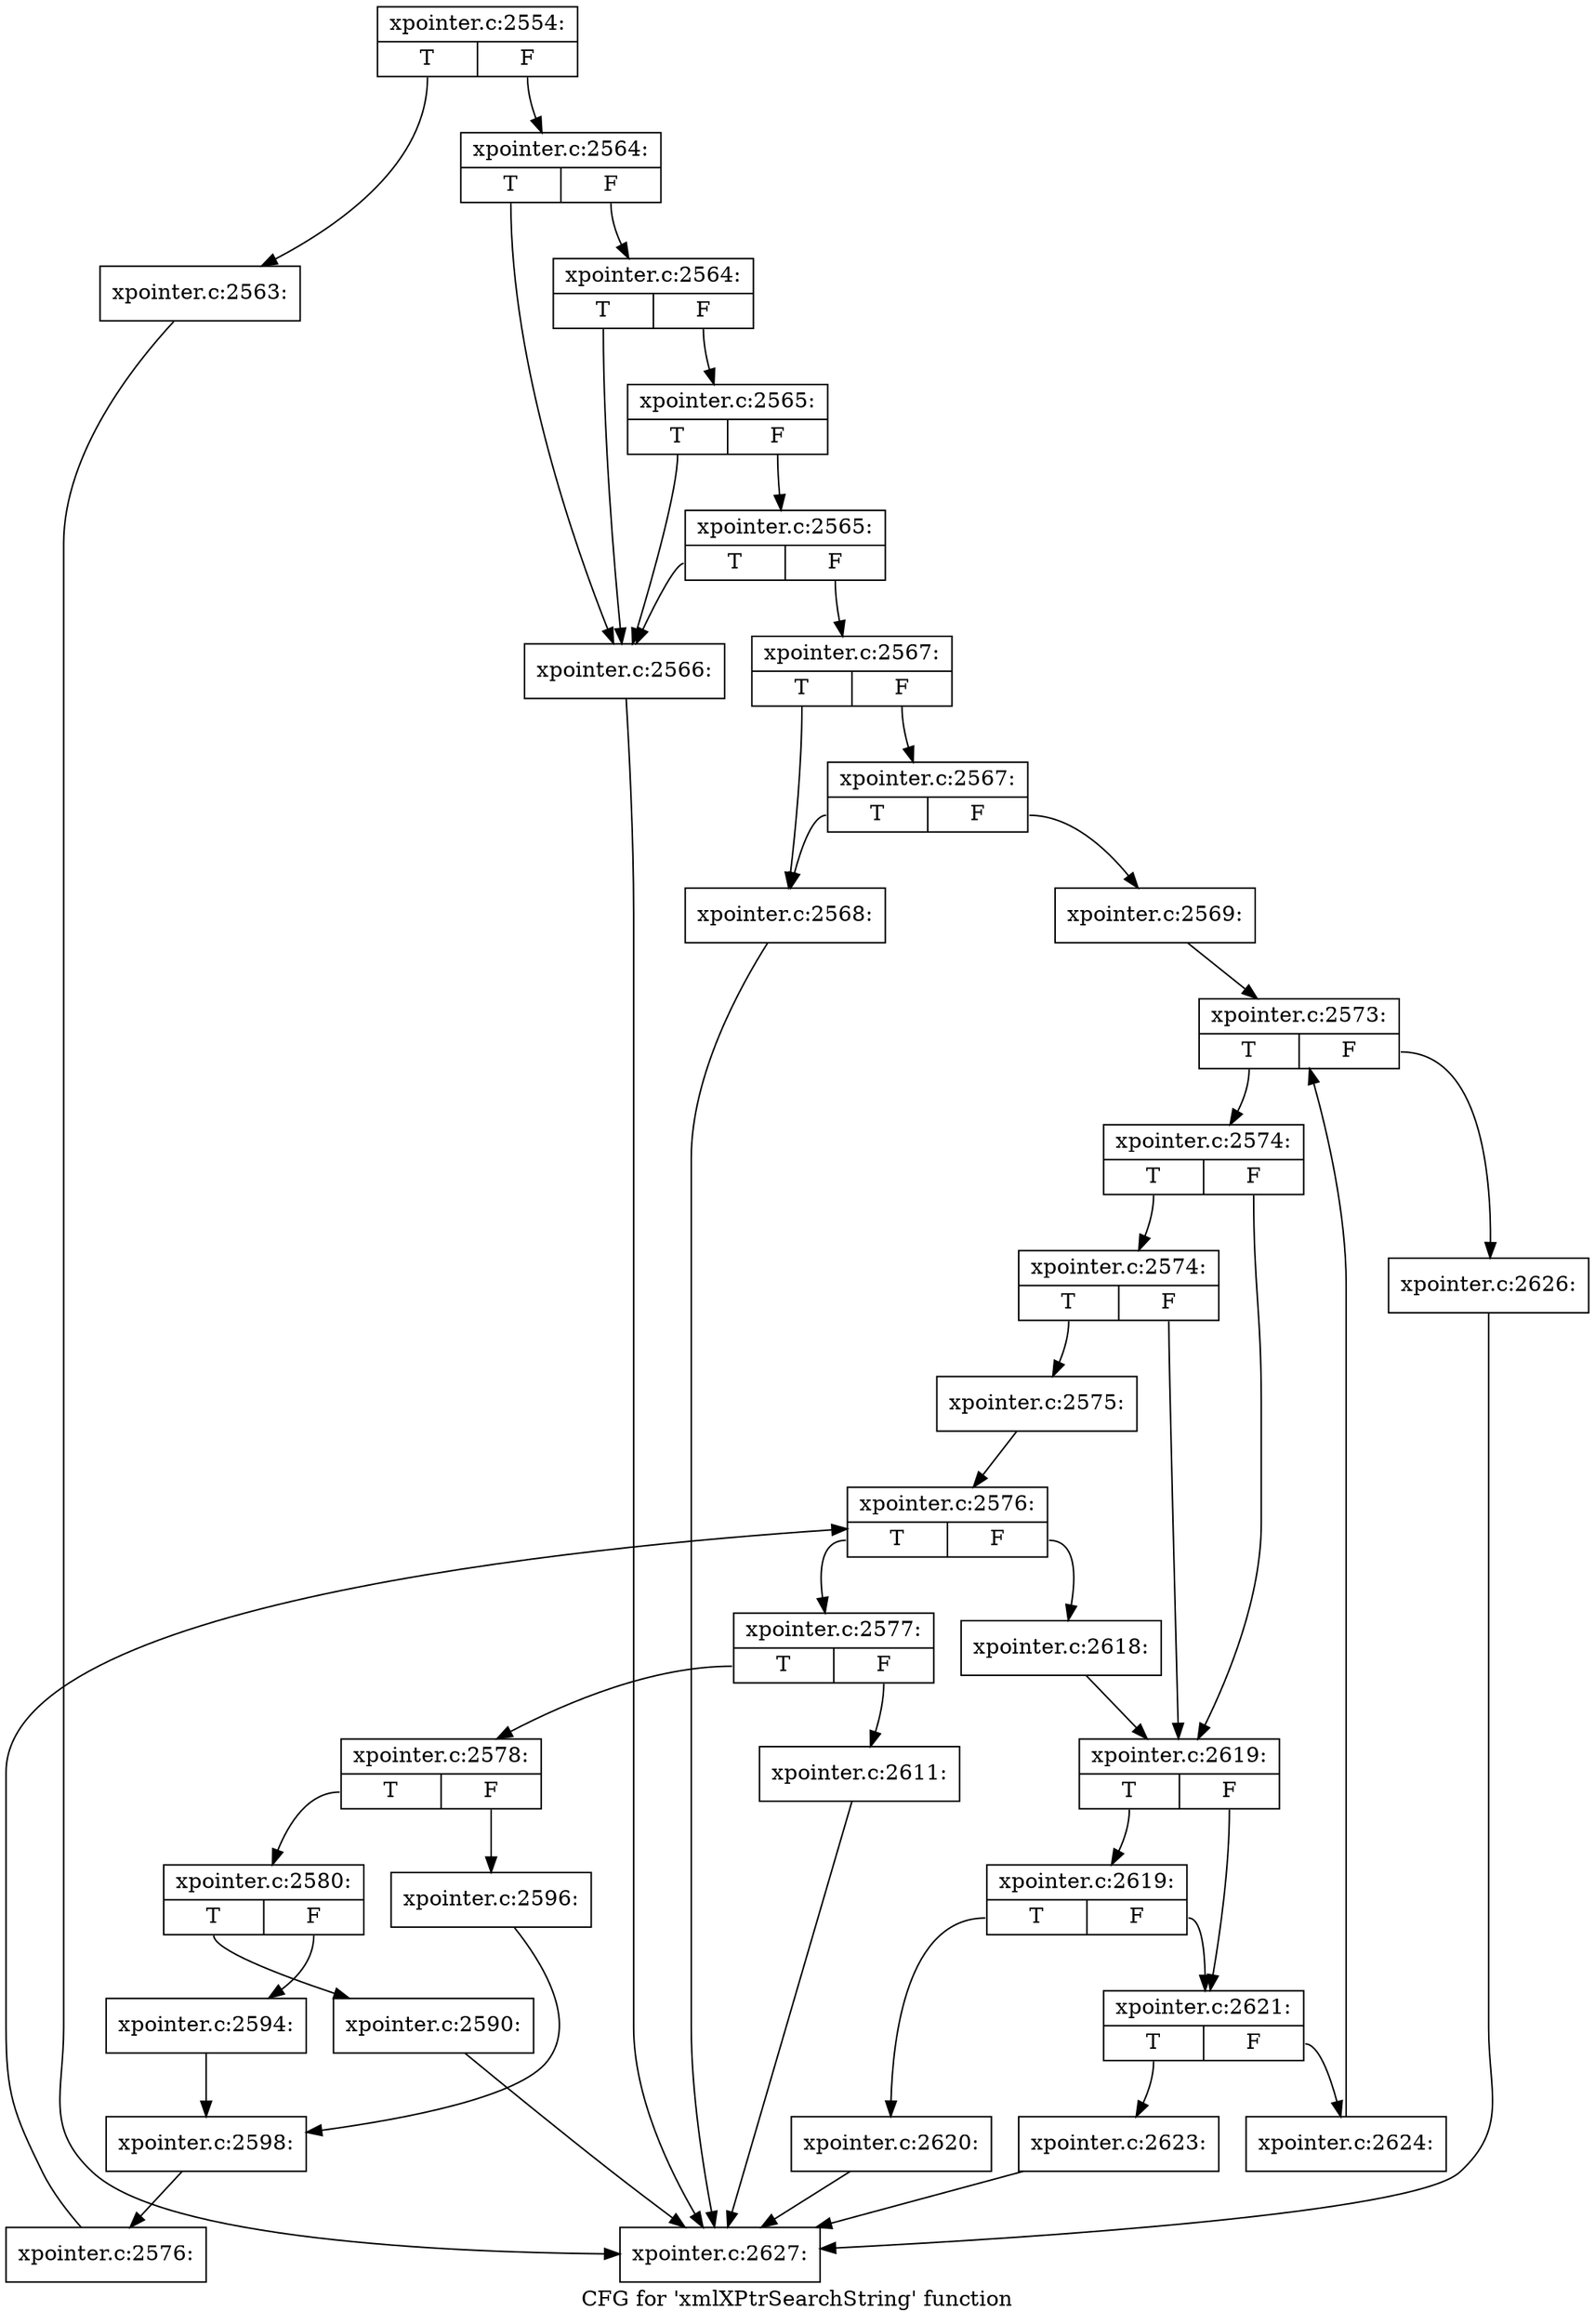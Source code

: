 digraph "CFG for 'xmlXPtrSearchString' function" {
	label="CFG for 'xmlXPtrSearchString' function";

	Node0x529bf50 [shape=record,label="{xpointer.c:2554:|{<s0>T|<s1>F}}"];
	Node0x529bf50:s0 -> Node0x5205c20;
	Node0x529bf50:s1 -> Node0x5205c70;
	Node0x5205c20 [shape=record,label="{xpointer.c:2563:}"];
	Node0x5205c20 -> Node0x5203d50;
	Node0x5205c70 [shape=record,label="{xpointer.c:2564:|{<s0>T|<s1>F}}"];
	Node0x5205c70:s0 -> Node0x5206130;
	Node0x5205c70:s1 -> Node0x52062d0;
	Node0x52062d0 [shape=record,label="{xpointer.c:2564:|{<s0>T|<s1>F}}"];
	Node0x52062d0:s0 -> Node0x5206130;
	Node0x52062d0:s1 -> Node0x5206250;
	Node0x5206250 [shape=record,label="{xpointer.c:2565:|{<s0>T|<s1>F}}"];
	Node0x5206250:s0 -> Node0x5206130;
	Node0x5206250:s1 -> Node0x52061d0;
	Node0x52061d0 [shape=record,label="{xpointer.c:2565:|{<s0>T|<s1>F}}"];
	Node0x52061d0:s0 -> Node0x5206130;
	Node0x52061d0:s1 -> Node0x5206180;
	Node0x5206130 [shape=record,label="{xpointer.c:2566:}"];
	Node0x5206130 -> Node0x5203d50;
	Node0x5206180 [shape=record,label="{xpointer.c:2567:|{<s0>T|<s1>F}}"];
	Node0x5206180:s0 -> Node0x5207070;
	Node0x5206180:s1 -> Node0x5207110;
	Node0x5207110 [shape=record,label="{xpointer.c:2567:|{<s0>T|<s1>F}}"];
	Node0x5207110:s0 -> Node0x5207070;
	Node0x5207110:s1 -> Node0x52070c0;
	Node0x5207070 [shape=record,label="{xpointer.c:2568:}"];
	Node0x5207070 -> Node0x5203d50;
	Node0x52070c0 [shape=record,label="{xpointer.c:2569:}"];
	Node0x52070c0 -> Node0x5207f30;
	Node0x5207f30 [shape=record,label="{xpointer.c:2573:|{<s0>T|<s1>F}}"];
	Node0x5207f30:s0 -> Node0x5208320;
	Node0x5207f30:s1 -> Node0x5208150;
	Node0x5208320 [shape=record,label="{xpointer.c:2574:|{<s0>T|<s1>F}}"];
	Node0x5208320:s0 -> Node0x5208580;
	Node0x5208320:s1 -> Node0x5208530;
	Node0x5208580 [shape=record,label="{xpointer.c:2574:|{<s0>T|<s1>F}}"];
	Node0x5208580:s0 -> Node0x52084e0;
	Node0x5208580:s1 -> Node0x5208530;
	Node0x52084e0 [shape=record,label="{xpointer.c:2575:}"];
	Node0x52084e0 -> Node0x5208f80;
	Node0x5208f80 [shape=record,label="{xpointer.c:2576:|{<s0>T|<s1>F}}"];
	Node0x5208f80:s0 -> Node0x52093a0;
	Node0x5208f80:s1 -> Node0x52091a0;
	Node0x52093a0 [shape=record,label="{xpointer.c:2577:|{<s0>T|<s1>F}}"];
	Node0x52093a0:s0 -> Node0x5209590;
	Node0x52093a0:s1 -> Node0x5209630;
	Node0x5209590 [shape=record,label="{xpointer.c:2578:|{<s0>T|<s1>F}}"];
	Node0x5209590:s0 -> Node0x52c26a0;
	Node0x5209590:s1 -> Node0x52c2740;
	Node0x52c26a0 [shape=record,label="{xpointer.c:2580:|{<s0>T|<s1>F}}"];
	Node0x52c26a0:s0 -> Node0x52c2da0;
	Node0x52c26a0:s1 -> Node0x52c2df0;
	Node0x52c2da0 [shape=record,label="{xpointer.c:2590:}"];
	Node0x52c2da0 -> Node0x5203d50;
	Node0x52c2df0 [shape=record,label="{xpointer.c:2594:}"];
	Node0x52c2df0 -> Node0x52c26f0;
	Node0x52c2740 [shape=record,label="{xpointer.c:2596:}"];
	Node0x52c2740 -> Node0x52c26f0;
	Node0x52c26f0 [shape=record,label="{xpointer.c:2598:}"];
	Node0x52c26f0 -> Node0x52095e0;
	Node0x5209630 [shape=record,label="{xpointer.c:2611:}"];
	Node0x5209630 -> Node0x5203d50;
	Node0x52095e0 [shape=record,label="{xpointer.c:2576:}"];
	Node0x52095e0 -> Node0x5208f80;
	Node0x52091a0 [shape=record,label="{xpointer.c:2618:}"];
	Node0x52091a0 -> Node0x5208530;
	Node0x5208530 [shape=record,label="{xpointer.c:2619:|{<s0>T|<s1>F}}"];
	Node0x5208530:s0 -> Node0x52c1bf0;
	Node0x5208530:s1 -> Node0x52c1960;
	Node0x52c1bf0 [shape=record,label="{xpointer.c:2619:|{<s0>T|<s1>F}}"];
	Node0x52c1bf0:s0 -> Node0x52c32f0;
	Node0x52c1bf0:s1 -> Node0x52c1960;
	Node0x52c32f0 [shape=record,label="{xpointer.c:2620:}"];
	Node0x52c32f0 -> Node0x5203d50;
	Node0x52c1960 [shape=record,label="{xpointer.c:2621:|{<s0>T|<s1>F}}"];
	Node0x52c1960:s0 -> Node0x50db4d0;
	Node0x52c1960:s1 -> Node0x50db520;
	Node0x50db4d0 [shape=record,label="{xpointer.c:2623:}"];
	Node0x50db4d0 -> Node0x5203d50;
	Node0x50db520 [shape=record,label="{xpointer.c:2624:}"];
	Node0x50db520 -> Node0x5207f30;
	Node0x5208150 [shape=record,label="{xpointer.c:2626:}"];
	Node0x5208150 -> Node0x5203d50;
	Node0x5203d50 [shape=record,label="{xpointer.c:2627:}"];
}
